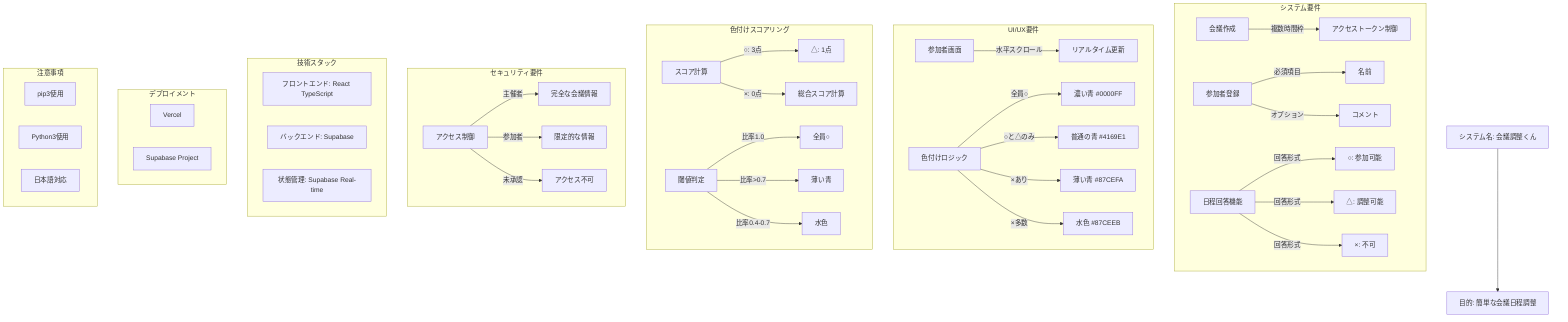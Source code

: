 %%%% 会議日程調整ツール 包括的仕様書

%% プロジェクト概要
graph TD
    A[システム名: 会議調整くん] --> B[目的: 簡単な会議日程調整]

%% システム要件
subgraph システム要件
    C[会議作成]
    D[参加者登録]
    E[日程回答機能]
    
    C --> |複数時間枠| C1[アクセストークン制御]
    D --> |必須項目| D1[名前]
    D --> |オプション| D2[コメント]
    E --> |回答形式| E1[○: 参加可能]
    E --> |回答形式| E2[△: 調整可能]
    E --> |回答形式| E3[×: 不可]
end

%% UI/UX要件
subgraph UI/UX要件
    F[参加者画面]
    G[色付けロジック]
    
    F --> |水平スクロール| F1[リアルタイム更新]
    G --> |全員○| G1[濃い青 #0000FF]
    G --> |○と△のみ| G2[普通の青 #4169E1]
    G --> |×あり| G3[薄い青 #87CEFA]
    G --> |×多数| G4[水色 #87CEEB]
end

%% 色付けロジック詳細
subgraph 色付けスコアリング
    H[スコア計算]
    I[閾値判定]
    
    H --> |○: 3点| H1[△: 1点]
    H --> |×: 0点| H2[総合スコア計算]
    I --> |比率1.0| I1[全員○]
    I --> |比率>0.7| I2[薄い青]
    I --> |比率0.4-0.7| I3[水色]
end

%% セキュリティ要件
subgraph セキュリティ要件
    J[アクセス制御]
    
    J --> |主催者| J1[完全な会議情報]
    J --> |参加者| J2[限定的な情報]
    J --> |未承認| J3[アクセス不可]
end

%% 技術スタック
subgraph 技術スタック
    K[フロントエンド: React TypeScript]
    L[バックエンド: Supabase]
    M[状態管理: Supabase Real-time]
end

%% デプロイメント
subgraph デプロイメント
    N[Vercel]
    O[Supabase Project]
end

%% 注意事項
subgraph 注意事項
    P[pip3使用]
    Q[Python3使用]
    R[日本語対応]
end